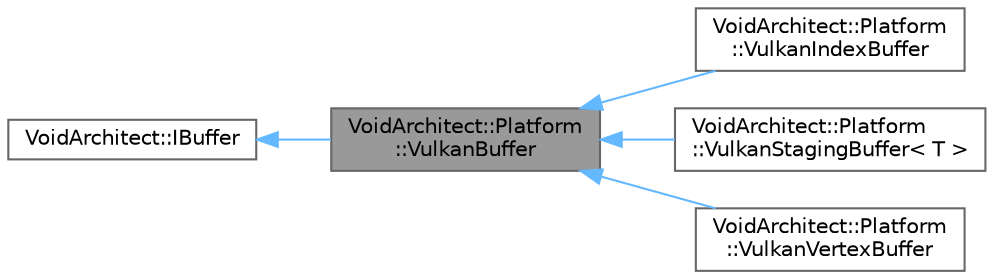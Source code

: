 digraph "VoidArchitect::Platform::VulkanBuffer"
{
 // LATEX_PDF_SIZE
  bgcolor="transparent";
  edge [fontname=Helvetica,fontsize=10,labelfontname=Helvetica,labelfontsize=10];
  node [fontname=Helvetica,fontsize=10,shape=box,height=0.2,width=0.4];
  rankdir="LR";
  Node1 [id="Node000001",label="VoidArchitect::Platform\l::VulkanBuffer",height=0.2,width=0.4,color="gray40", fillcolor="grey60", style="filled", fontcolor="black",tooltip=" "];
  Node2 -> Node1 [id="edge1_Node000001_Node000002",dir="back",color="steelblue1",style="solid",tooltip=" "];
  Node2 [id="Node000002",label="VoidArchitect::IBuffer",height=0.2,width=0.4,color="gray40", fillcolor="white", style="filled",URL="$class_void_architect_1_1_i_buffer.html",tooltip=" "];
  Node1 -> Node3 [id="edge2_Node000001_Node000003",dir="back",color="steelblue1",style="solid",tooltip=" "];
  Node3 [id="Node000003",label="VoidArchitect::Platform\l::VulkanIndexBuffer",height=0.2,width=0.4,color="gray40", fillcolor="white", style="filled",URL="$class_void_architect_1_1_platform_1_1_vulkan_index_buffer.html",tooltip=" "];
  Node1 -> Node4 [id="edge3_Node000001_Node000004",dir="back",color="steelblue1",style="solid",tooltip=" "];
  Node4 [id="Node000004",label="VoidArchitect::Platform\l::VulkanStagingBuffer\< T \>",height=0.2,width=0.4,color="gray40", fillcolor="white", style="filled",URL="$class_void_architect_1_1_platform_1_1_vulkan_staging_buffer.html",tooltip=" "];
  Node1 -> Node5 [id="edge4_Node000001_Node000005",dir="back",color="steelblue1",style="solid",tooltip=" "];
  Node5 [id="Node000005",label="VoidArchitect::Platform\l::VulkanVertexBuffer",height=0.2,width=0.4,color="gray40", fillcolor="white", style="filled",URL="$class_void_architect_1_1_platform_1_1_vulkan_vertex_buffer.html",tooltip=" "];
}
